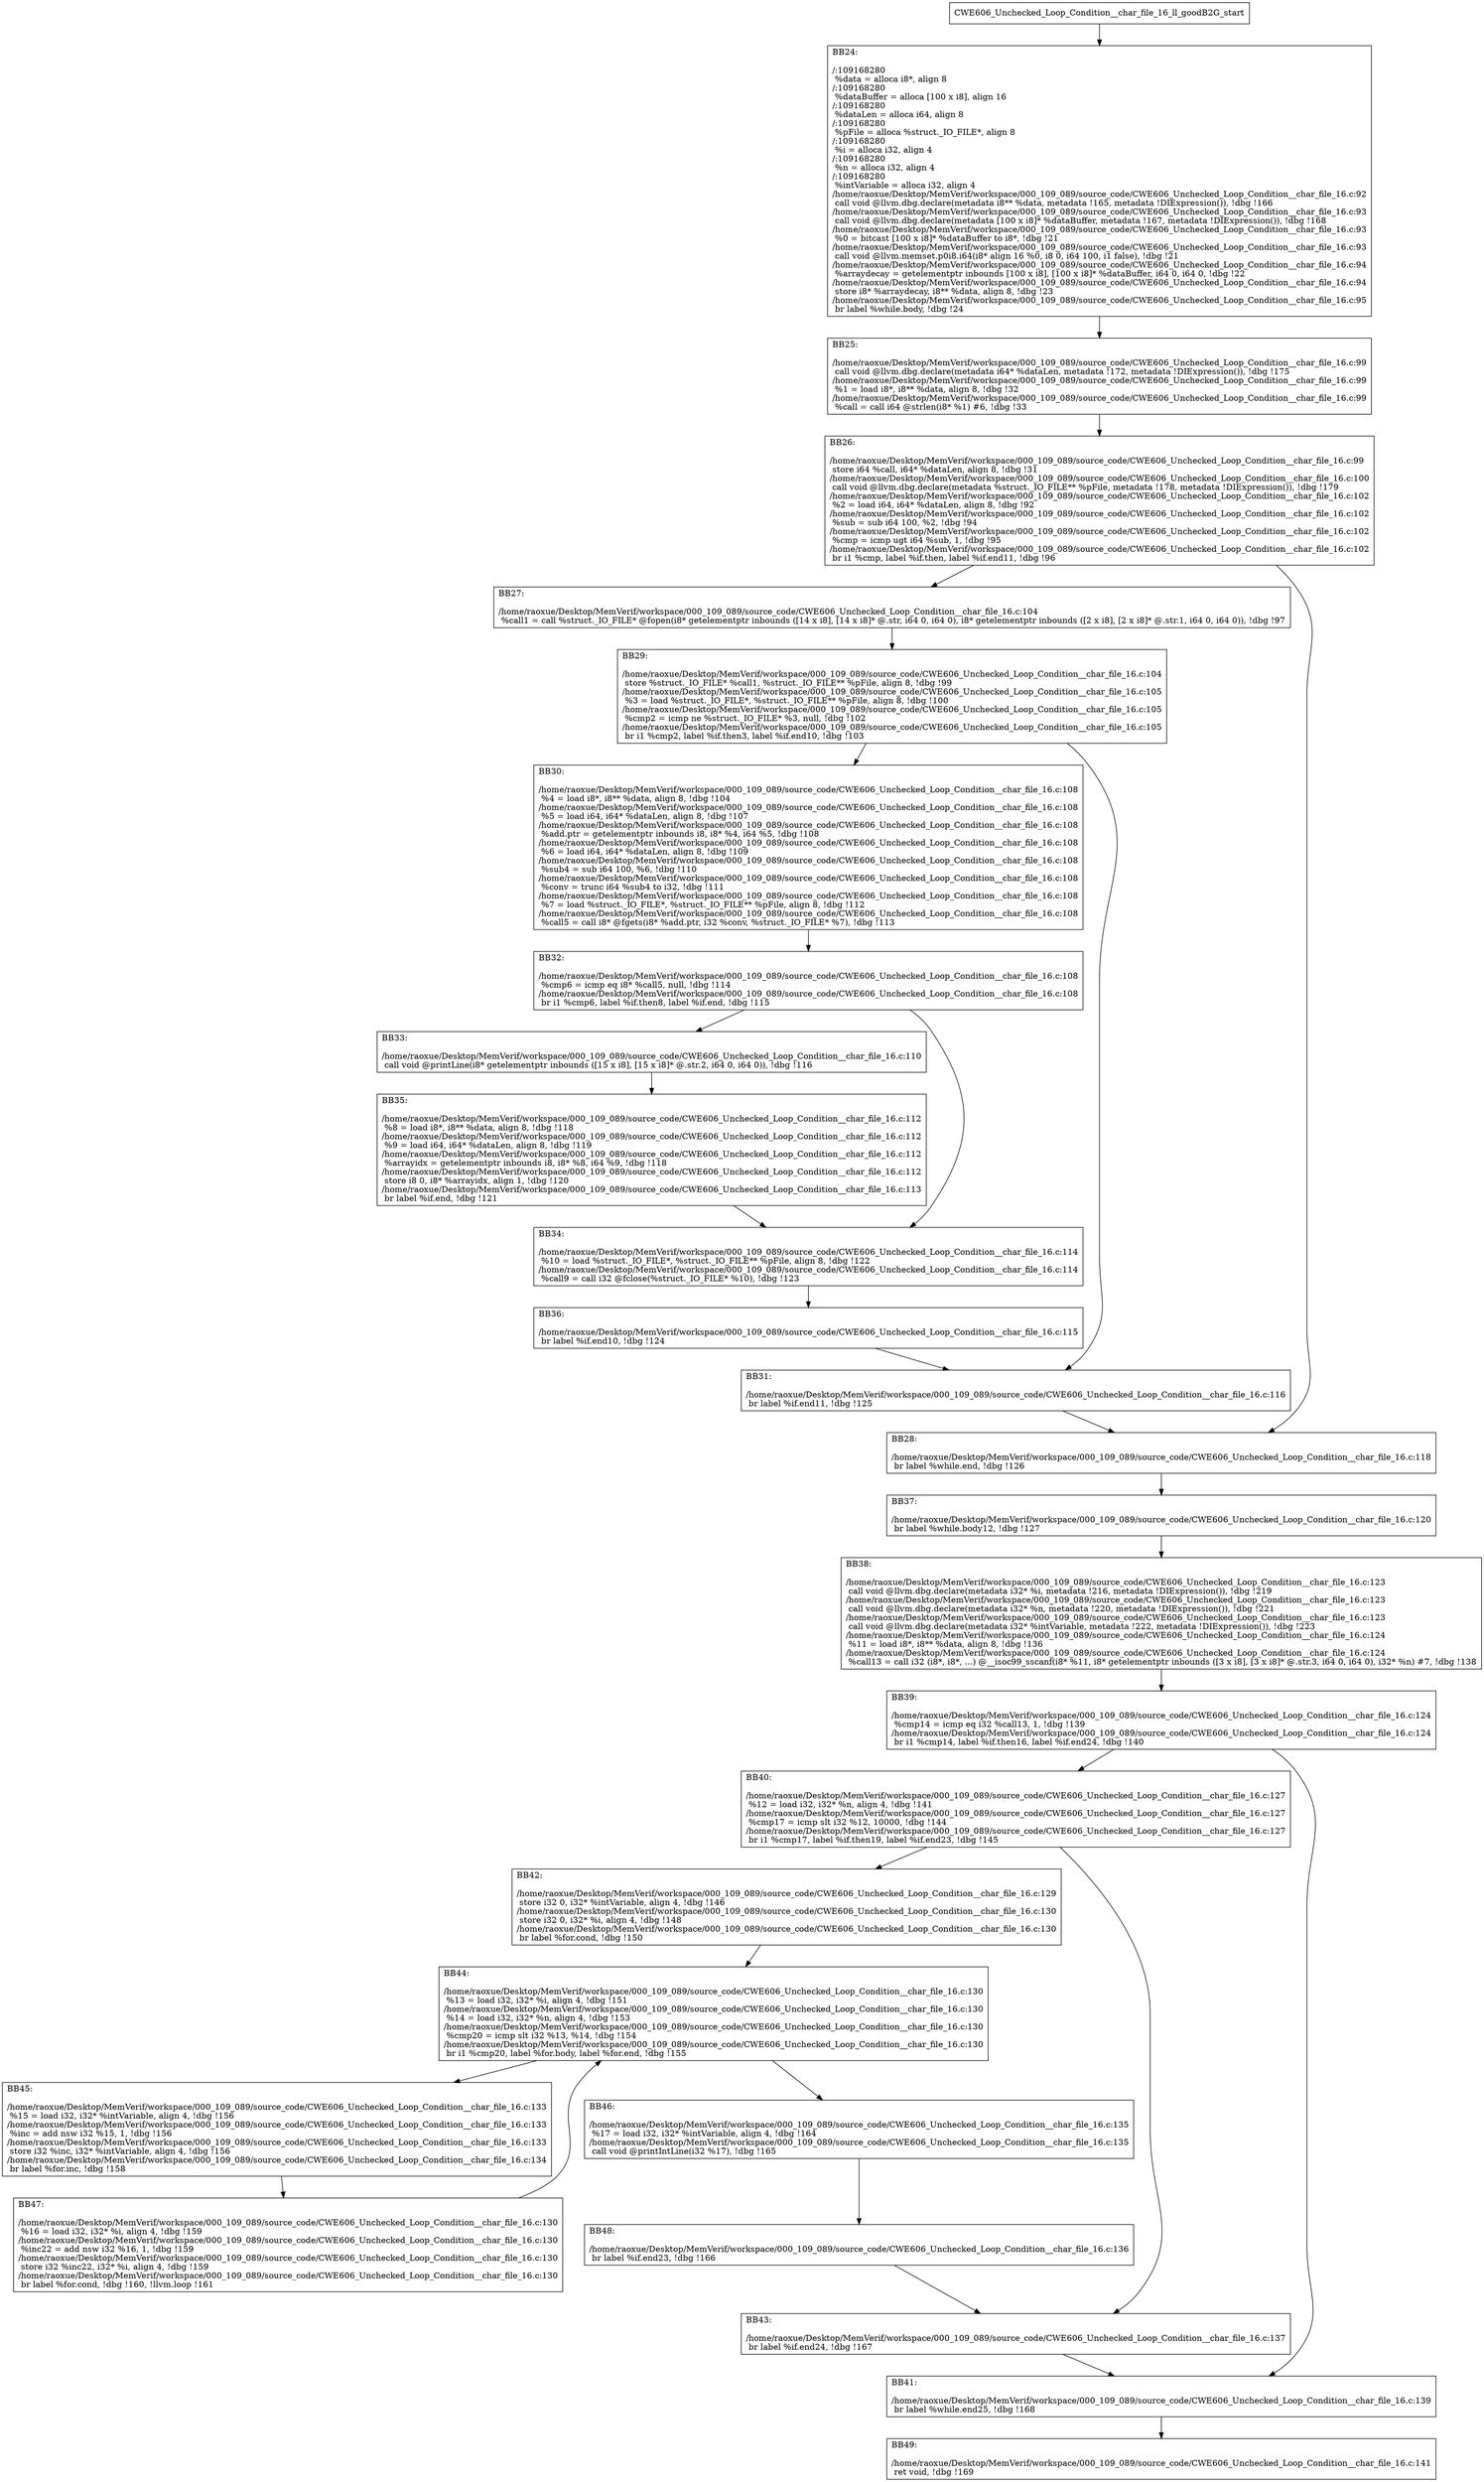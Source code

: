 digraph "CFG for'CWE606_Unchecked_Loop_Condition__char_file_16_ll_goodB2G' function" {
	BBCWE606_Unchecked_Loop_Condition__char_file_16_ll_goodB2G_start[shape=record,label="{CWE606_Unchecked_Loop_Condition__char_file_16_ll_goodB2G_start}"];
	BBCWE606_Unchecked_Loop_Condition__char_file_16_ll_goodB2G_start-> CWE606_Unchecked_Loop_Condition__char_file_16_ll_goodB2GBB24;
	CWE606_Unchecked_Loop_Condition__char_file_16_ll_goodB2GBB24 [shape=record, label="{BB24:\l\l/:109168280\l
  %data = alloca i8*, align 8\l
/:109168280\l
  %dataBuffer = alloca [100 x i8], align 16\l
/:109168280\l
  %dataLen = alloca i64, align 8\l
/:109168280\l
  %pFile = alloca %struct._IO_FILE*, align 8\l
/:109168280\l
  %i = alloca i32, align 4\l
/:109168280\l
  %n = alloca i32, align 4\l
/:109168280\l
  %intVariable = alloca i32, align 4\l
/home/raoxue/Desktop/MemVerif/workspace/000_109_089/source_code/CWE606_Unchecked_Loop_Condition__char_file_16.c:92\l
  call void @llvm.dbg.declare(metadata i8** %data, metadata !165, metadata !DIExpression()), !dbg !166\l
/home/raoxue/Desktop/MemVerif/workspace/000_109_089/source_code/CWE606_Unchecked_Loop_Condition__char_file_16.c:93\l
  call void @llvm.dbg.declare(metadata [100 x i8]* %dataBuffer, metadata !167, metadata !DIExpression()), !dbg !168\l
/home/raoxue/Desktop/MemVerif/workspace/000_109_089/source_code/CWE606_Unchecked_Loop_Condition__char_file_16.c:93\l
  %0 = bitcast [100 x i8]* %dataBuffer to i8*, !dbg !21\l
/home/raoxue/Desktop/MemVerif/workspace/000_109_089/source_code/CWE606_Unchecked_Loop_Condition__char_file_16.c:93\l
  call void @llvm.memset.p0i8.i64(i8* align 16 %0, i8 0, i64 100, i1 false), !dbg !21\l
/home/raoxue/Desktop/MemVerif/workspace/000_109_089/source_code/CWE606_Unchecked_Loop_Condition__char_file_16.c:94\l
  %arraydecay = getelementptr inbounds [100 x i8], [100 x i8]* %dataBuffer, i64 0, i64 0, !dbg !22\l
/home/raoxue/Desktop/MemVerif/workspace/000_109_089/source_code/CWE606_Unchecked_Loop_Condition__char_file_16.c:94\l
  store i8* %arraydecay, i8** %data, align 8, !dbg !23\l
/home/raoxue/Desktop/MemVerif/workspace/000_109_089/source_code/CWE606_Unchecked_Loop_Condition__char_file_16.c:95\l
  br label %while.body, !dbg !24\l
}"];
	CWE606_Unchecked_Loop_Condition__char_file_16_ll_goodB2GBB24-> CWE606_Unchecked_Loop_Condition__char_file_16_ll_goodB2GBB25;
	CWE606_Unchecked_Loop_Condition__char_file_16_ll_goodB2GBB25 [shape=record, label="{BB25:\l\l/home/raoxue/Desktop/MemVerif/workspace/000_109_089/source_code/CWE606_Unchecked_Loop_Condition__char_file_16.c:99\l
  call void @llvm.dbg.declare(metadata i64* %dataLen, metadata !172, metadata !DIExpression()), !dbg !175\l
/home/raoxue/Desktop/MemVerif/workspace/000_109_089/source_code/CWE606_Unchecked_Loop_Condition__char_file_16.c:99\l
  %1 = load i8*, i8** %data, align 8, !dbg !32\l
/home/raoxue/Desktop/MemVerif/workspace/000_109_089/source_code/CWE606_Unchecked_Loop_Condition__char_file_16.c:99\l
  %call = call i64 @strlen(i8* %1) #6, !dbg !33\l
}"];
	CWE606_Unchecked_Loop_Condition__char_file_16_ll_goodB2GBB25-> CWE606_Unchecked_Loop_Condition__char_file_16_ll_goodB2GBB26;
	CWE606_Unchecked_Loop_Condition__char_file_16_ll_goodB2GBB26 [shape=record, label="{BB26:\l\l/home/raoxue/Desktop/MemVerif/workspace/000_109_089/source_code/CWE606_Unchecked_Loop_Condition__char_file_16.c:99\l
  store i64 %call, i64* %dataLen, align 8, !dbg !31\l
/home/raoxue/Desktop/MemVerif/workspace/000_109_089/source_code/CWE606_Unchecked_Loop_Condition__char_file_16.c:100\l
  call void @llvm.dbg.declare(metadata %struct._IO_FILE** %pFile, metadata !178, metadata !DIExpression()), !dbg !179\l
/home/raoxue/Desktop/MemVerif/workspace/000_109_089/source_code/CWE606_Unchecked_Loop_Condition__char_file_16.c:102\l
  %2 = load i64, i64* %dataLen, align 8, !dbg !92\l
/home/raoxue/Desktop/MemVerif/workspace/000_109_089/source_code/CWE606_Unchecked_Loop_Condition__char_file_16.c:102\l
  %sub = sub i64 100, %2, !dbg !94\l
/home/raoxue/Desktop/MemVerif/workspace/000_109_089/source_code/CWE606_Unchecked_Loop_Condition__char_file_16.c:102\l
  %cmp = icmp ugt i64 %sub, 1, !dbg !95\l
/home/raoxue/Desktop/MemVerif/workspace/000_109_089/source_code/CWE606_Unchecked_Loop_Condition__char_file_16.c:102\l
  br i1 %cmp, label %if.then, label %if.end11, !dbg !96\l
}"];
	CWE606_Unchecked_Loop_Condition__char_file_16_ll_goodB2GBB26-> CWE606_Unchecked_Loop_Condition__char_file_16_ll_goodB2GBB27;
	CWE606_Unchecked_Loop_Condition__char_file_16_ll_goodB2GBB26-> CWE606_Unchecked_Loop_Condition__char_file_16_ll_goodB2GBB28;
	CWE606_Unchecked_Loop_Condition__char_file_16_ll_goodB2GBB27 [shape=record, label="{BB27:\l\l/home/raoxue/Desktop/MemVerif/workspace/000_109_089/source_code/CWE606_Unchecked_Loop_Condition__char_file_16.c:104\l
  %call1 = call %struct._IO_FILE* @fopen(i8* getelementptr inbounds ([14 x i8], [14 x i8]* @.str, i64 0, i64 0), i8* getelementptr inbounds ([2 x i8], [2 x i8]* @.str.1, i64 0, i64 0)), !dbg !97\l
}"];
	CWE606_Unchecked_Loop_Condition__char_file_16_ll_goodB2GBB27-> CWE606_Unchecked_Loop_Condition__char_file_16_ll_goodB2GBB29;
	CWE606_Unchecked_Loop_Condition__char_file_16_ll_goodB2GBB29 [shape=record, label="{BB29:\l\l/home/raoxue/Desktop/MemVerif/workspace/000_109_089/source_code/CWE606_Unchecked_Loop_Condition__char_file_16.c:104\l
  store %struct._IO_FILE* %call1, %struct._IO_FILE** %pFile, align 8, !dbg !99\l
/home/raoxue/Desktop/MemVerif/workspace/000_109_089/source_code/CWE606_Unchecked_Loop_Condition__char_file_16.c:105\l
  %3 = load %struct._IO_FILE*, %struct._IO_FILE** %pFile, align 8, !dbg !100\l
/home/raoxue/Desktop/MemVerif/workspace/000_109_089/source_code/CWE606_Unchecked_Loop_Condition__char_file_16.c:105\l
  %cmp2 = icmp ne %struct._IO_FILE* %3, null, !dbg !102\l
/home/raoxue/Desktop/MemVerif/workspace/000_109_089/source_code/CWE606_Unchecked_Loop_Condition__char_file_16.c:105\l
  br i1 %cmp2, label %if.then3, label %if.end10, !dbg !103\l
}"];
	CWE606_Unchecked_Loop_Condition__char_file_16_ll_goodB2GBB29-> CWE606_Unchecked_Loop_Condition__char_file_16_ll_goodB2GBB30;
	CWE606_Unchecked_Loop_Condition__char_file_16_ll_goodB2GBB29-> CWE606_Unchecked_Loop_Condition__char_file_16_ll_goodB2GBB31;
	CWE606_Unchecked_Loop_Condition__char_file_16_ll_goodB2GBB30 [shape=record, label="{BB30:\l\l/home/raoxue/Desktop/MemVerif/workspace/000_109_089/source_code/CWE606_Unchecked_Loop_Condition__char_file_16.c:108\l
  %4 = load i8*, i8** %data, align 8, !dbg !104\l
/home/raoxue/Desktop/MemVerif/workspace/000_109_089/source_code/CWE606_Unchecked_Loop_Condition__char_file_16.c:108\l
  %5 = load i64, i64* %dataLen, align 8, !dbg !107\l
/home/raoxue/Desktop/MemVerif/workspace/000_109_089/source_code/CWE606_Unchecked_Loop_Condition__char_file_16.c:108\l
  %add.ptr = getelementptr inbounds i8, i8* %4, i64 %5, !dbg !108\l
/home/raoxue/Desktop/MemVerif/workspace/000_109_089/source_code/CWE606_Unchecked_Loop_Condition__char_file_16.c:108\l
  %6 = load i64, i64* %dataLen, align 8, !dbg !109\l
/home/raoxue/Desktop/MemVerif/workspace/000_109_089/source_code/CWE606_Unchecked_Loop_Condition__char_file_16.c:108\l
  %sub4 = sub i64 100, %6, !dbg !110\l
/home/raoxue/Desktop/MemVerif/workspace/000_109_089/source_code/CWE606_Unchecked_Loop_Condition__char_file_16.c:108\l
  %conv = trunc i64 %sub4 to i32, !dbg !111\l
/home/raoxue/Desktop/MemVerif/workspace/000_109_089/source_code/CWE606_Unchecked_Loop_Condition__char_file_16.c:108\l
  %7 = load %struct._IO_FILE*, %struct._IO_FILE** %pFile, align 8, !dbg !112\l
/home/raoxue/Desktop/MemVerif/workspace/000_109_089/source_code/CWE606_Unchecked_Loop_Condition__char_file_16.c:108\l
  %call5 = call i8* @fgets(i8* %add.ptr, i32 %conv, %struct._IO_FILE* %7), !dbg !113\l
}"];
	CWE606_Unchecked_Loop_Condition__char_file_16_ll_goodB2GBB30-> CWE606_Unchecked_Loop_Condition__char_file_16_ll_goodB2GBB32;
	CWE606_Unchecked_Loop_Condition__char_file_16_ll_goodB2GBB32 [shape=record, label="{BB32:\l\l/home/raoxue/Desktop/MemVerif/workspace/000_109_089/source_code/CWE606_Unchecked_Loop_Condition__char_file_16.c:108\l
  %cmp6 = icmp eq i8* %call5, null, !dbg !114\l
/home/raoxue/Desktop/MemVerif/workspace/000_109_089/source_code/CWE606_Unchecked_Loop_Condition__char_file_16.c:108\l
  br i1 %cmp6, label %if.then8, label %if.end, !dbg !115\l
}"];
	CWE606_Unchecked_Loop_Condition__char_file_16_ll_goodB2GBB32-> CWE606_Unchecked_Loop_Condition__char_file_16_ll_goodB2GBB33;
	CWE606_Unchecked_Loop_Condition__char_file_16_ll_goodB2GBB32-> CWE606_Unchecked_Loop_Condition__char_file_16_ll_goodB2GBB34;
	CWE606_Unchecked_Loop_Condition__char_file_16_ll_goodB2GBB33 [shape=record, label="{BB33:\l\l/home/raoxue/Desktop/MemVerif/workspace/000_109_089/source_code/CWE606_Unchecked_Loop_Condition__char_file_16.c:110\l
  call void @printLine(i8* getelementptr inbounds ([15 x i8], [15 x i8]* @.str.2, i64 0, i64 0)), !dbg !116\l
}"];
	CWE606_Unchecked_Loop_Condition__char_file_16_ll_goodB2GBB33-> CWE606_Unchecked_Loop_Condition__char_file_16_ll_goodB2GBB35;
	CWE606_Unchecked_Loop_Condition__char_file_16_ll_goodB2GBB35 [shape=record, label="{BB35:\l\l/home/raoxue/Desktop/MemVerif/workspace/000_109_089/source_code/CWE606_Unchecked_Loop_Condition__char_file_16.c:112\l
  %8 = load i8*, i8** %data, align 8, !dbg !118\l
/home/raoxue/Desktop/MemVerif/workspace/000_109_089/source_code/CWE606_Unchecked_Loop_Condition__char_file_16.c:112\l
  %9 = load i64, i64* %dataLen, align 8, !dbg !119\l
/home/raoxue/Desktop/MemVerif/workspace/000_109_089/source_code/CWE606_Unchecked_Loop_Condition__char_file_16.c:112\l
  %arrayidx = getelementptr inbounds i8, i8* %8, i64 %9, !dbg !118\l
/home/raoxue/Desktop/MemVerif/workspace/000_109_089/source_code/CWE606_Unchecked_Loop_Condition__char_file_16.c:112\l
  store i8 0, i8* %arrayidx, align 1, !dbg !120\l
/home/raoxue/Desktop/MemVerif/workspace/000_109_089/source_code/CWE606_Unchecked_Loop_Condition__char_file_16.c:113\l
  br label %if.end, !dbg !121\l
}"];
	CWE606_Unchecked_Loop_Condition__char_file_16_ll_goodB2GBB35-> CWE606_Unchecked_Loop_Condition__char_file_16_ll_goodB2GBB34;
	CWE606_Unchecked_Loop_Condition__char_file_16_ll_goodB2GBB34 [shape=record, label="{BB34:\l\l/home/raoxue/Desktop/MemVerif/workspace/000_109_089/source_code/CWE606_Unchecked_Loop_Condition__char_file_16.c:114\l
  %10 = load %struct._IO_FILE*, %struct._IO_FILE** %pFile, align 8, !dbg !122\l
/home/raoxue/Desktop/MemVerif/workspace/000_109_089/source_code/CWE606_Unchecked_Loop_Condition__char_file_16.c:114\l
  %call9 = call i32 @fclose(%struct._IO_FILE* %10), !dbg !123\l
}"];
	CWE606_Unchecked_Loop_Condition__char_file_16_ll_goodB2GBB34-> CWE606_Unchecked_Loop_Condition__char_file_16_ll_goodB2GBB36;
	CWE606_Unchecked_Loop_Condition__char_file_16_ll_goodB2GBB36 [shape=record, label="{BB36:\l\l/home/raoxue/Desktop/MemVerif/workspace/000_109_089/source_code/CWE606_Unchecked_Loop_Condition__char_file_16.c:115\l
  br label %if.end10, !dbg !124\l
}"];
	CWE606_Unchecked_Loop_Condition__char_file_16_ll_goodB2GBB36-> CWE606_Unchecked_Loop_Condition__char_file_16_ll_goodB2GBB31;
	CWE606_Unchecked_Loop_Condition__char_file_16_ll_goodB2GBB31 [shape=record, label="{BB31:\l\l/home/raoxue/Desktop/MemVerif/workspace/000_109_089/source_code/CWE606_Unchecked_Loop_Condition__char_file_16.c:116\l
  br label %if.end11, !dbg !125\l
}"];
	CWE606_Unchecked_Loop_Condition__char_file_16_ll_goodB2GBB31-> CWE606_Unchecked_Loop_Condition__char_file_16_ll_goodB2GBB28;
	CWE606_Unchecked_Loop_Condition__char_file_16_ll_goodB2GBB28 [shape=record, label="{BB28:\l\l/home/raoxue/Desktop/MemVerif/workspace/000_109_089/source_code/CWE606_Unchecked_Loop_Condition__char_file_16.c:118\l
  br label %while.end, !dbg !126\l
}"];
	CWE606_Unchecked_Loop_Condition__char_file_16_ll_goodB2GBB28-> CWE606_Unchecked_Loop_Condition__char_file_16_ll_goodB2GBB37;
	CWE606_Unchecked_Loop_Condition__char_file_16_ll_goodB2GBB37 [shape=record, label="{BB37:\l\l/home/raoxue/Desktop/MemVerif/workspace/000_109_089/source_code/CWE606_Unchecked_Loop_Condition__char_file_16.c:120\l
  br label %while.body12, !dbg !127\l
}"];
	CWE606_Unchecked_Loop_Condition__char_file_16_ll_goodB2GBB37-> CWE606_Unchecked_Loop_Condition__char_file_16_ll_goodB2GBB38;
	CWE606_Unchecked_Loop_Condition__char_file_16_ll_goodB2GBB38 [shape=record, label="{BB38:\l\l/home/raoxue/Desktop/MemVerif/workspace/000_109_089/source_code/CWE606_Unchecked_Loop_Condition__char_file_16.c:123\l
  call void @llvm.dbg.declare(metadata i32* %i, metadata !216, metadata !DIExpression()), !dbg !219\l
/home/raoxue/Desktop/MemVerif/workspace/000_109_089/source_code/CWE606_Unchecked_Loop_Condition__char_file_16.c:123\l
  call void @llvm.dbg.declare(metadata i32* %n, metadata !220, metadata !DIExpression()), !dbg !221\l
/home/raoxue/Desktop/MemVerif/workspace/000_109_089/source_code/CWE606_Unchecked_Loop_Condition__char_file_16.c:123\l
  call void @llvm.dbg.declare(metadata i32* %intVariable, metadata !222, metadata !DIExpression()), !dbg !223\l
/home/raoxue/Desktop/MemVerif/workspace/000_109_089/source_code/CWE606_Unchecked_Loop_Condition__char_file_16.c:124\l
  %11 = load i8*, i8** %data, align 8, !dbg !136\l
/home/raoxue/Desktop/MemVerif/workspace/000_109_089/source_code/CWE606_Unchecked_Loop_Condition__char_file_16.c:124\l
  %call13 = call i32 (i8*, i8*, ...) @__isoc99_sscanf(i8* %11, i8* getelementptr inbounds ([3 x i8], [3 x i8]* @.str.3, i64 0, i64 0), i32* %n) #7, !dbg !138\l
}"];
	CWE606_Unchecked_Loop_Condition__char_file_16_ll_goodB2GBB38-> CWE606_Unchecked_Loop_Condition__char_file_16_ll_goodB2GBB39;
	CWE606_Unchecked_Loop_Condition__char_file_16_ll_goodB2GBB39 [shape=record, label="{BB39:\l\l/home/raoxue/Desktop/MemVerif/workspace/000_109_089/source_code/CWE606_Unchecked_Loop_Condition__char_file_16.c:124\l
  %cmp14 = icmp eq i32 %call13, 1, !dbg !139\l
/home/raoxue/Desktop/MemVerif/workspace/000_109_089/source_code/CWE606_Unchecked_Loop_Condition__char_file_16.c:124\l
  br i1 %cmp14, label %if.then16, label %if.end24, !dbg !140\l
}"];
	CWE606_Unchecked_Loop_Condition__char_file_16_ll_goodB2GBB39-> CWE606_Unchecked_Loop_Condition__char_file_16_ll_goodB2GBB40;
	CWE606_Unchecked_Loop_Condition__char_file_16_ll_goodB2GBB39-> CWE606_Unchecked_Loop_Condition__char_file_16_ll_goodB2GBB41;
	CWE606_Unchecked_Loop_Condition__char_file_16_ll_goodB2GBB40 [shape=record, label="{BB40:\l\l/home/raoxue/Desktop/MemVerif/workspace/000_109_089/source_code/CWE606_Unchecked_Loop_Condition__char_file_16.c:127\l
  %12 = load i32, i32* %n, align 4, !dbg !141\l
/home/raoxue/Desktop/MemVerif/workspace/000_109_089/source_code/CWE606_Unchecked_Loop_Condition__char_file_16.c:127\l
  %cmp17 = icmp slt i32 %12, 10000, !dbg !144\l
/home/raoxue/Desktop/MemVerif/workspace/000_109_089/source_code/CWE606_Unchecked_Loop_Condition__char_file_16.c:127\l
  br i1 %cmp17, label %if.then19, label %if.end23, !dbg !145\l
}"];
	CWE606_Unchecked_Loop_Condition__char_file_16_ll_goodB2GBB40-> CWE606_Unchecked_Loop_Condition__char_file_16_ll_goodB2GBB42;
	CWE606_Unchecked_Loop_Condition__char_file_16_ll_goodB2GBB40-> CWE606_Unchecked_Loop_Condition__char_file_16_ll_goodB2GBB43;
	CWE606_Unchecked_Loop_Condition__char_file_16_ll_goodB2GBB42 [shape=record, label="{BB42:\l\l/home/raoxue/Desktop/MemVerif/workspace/000_109_089/source_code/CWE606_Unchecked_Loop_Condition__char_file_16.c:129\l
  store i32 0, i32* %intVariable, align 4, !dbg !146\l
/home/raoxue/Desktop/MemVerif/workspace/000_109_089/source_code/CWE606_Unchecked_Loop_Condition__char_file_16.c:130\l
  store i32 0, i32* %i, align 4, !dbg !148\l
/home/raoxue/Desktop/MemVerif/workspace/000_109_089/source_code/CWE606_Unchecked_Loop_Condition__char_file_16.c:130\l
  br label %for.cond, !dbg !150\l
}"];
	CWE606_Unchecked_Loop_Condition__char_file_16_ll_goodB2GBB42-> CWE606_Unchecked_Loop_Condition__char_file_16_ll_goodB2GBB44;
	CWE606_Unchecked_Loop_Condition__char_file_16_ll_goodB2GBB44 [shape=record, label="{BB44:\l\l/home/raoxue/Desktop/MemVerif/workspace/000_109_089/source_code/CWE606_Unchecked_Loop_Condition__char_file_16.c:130\l
  %13 = load i32, i32* %i, align 4, !dbg !151\l
/home/raoxue/Desktop/MemVerif/workspace/000_109_089/source_code/CWE606_Unchecked_Loop_Condition__char_file_16.c:130\l
  %14 = load i32, i32* %n, align 4, !dbg !153\l
/home/raoxue/Desktop/MemVerif/workspace/000_109_089/source_code/CWE606_Unchecked_Loop_Condition__char_file_16.c:130\l
  %cmp20 = icmp slt i32 %13, %14, !dbg !154\l
/home/raoxue/Desktop/MemVerif/workspace/000_109_089/source_code/CWE606_Unchecked_Loop_Condition__char_file_16.c:130\l
  br i1 %cmp20, label %for.body, label %for.end, !dbg !155\l
}"];
	CWE606_Unchecked_Loop_Condition__char_file_16_ll_goodB2GBB44-> CWE606_Unchecked_Loop_Condition__char_file_16_ll_goodB2GBB45;
	CWE606_Unchecked_Loop_Condition__char_file_16_ll_goodB2GBB44-> CWE606_Unchecked_Loop_Condition__char_file_16_ll_goodB2GBB46;
	CWE606_Unchecked_Loop_Condition__char_file_16_ll_goodB2GBB45 [shape=record, label="{BB45:\l\l/home/raoxue/Desktop/MemVerif/workspace/000_109_089/source_code/CWE606_Unchecked_Loop_Condition__char_file_16.c:133\l
  %15 = load i32, i32* %intVariable, align 4, !dbg !156\l
/home/raoxue/Desktop/MemVerif/workspace/000_109_089/source_code/CWE606_Unchecked_Loop_Condition__char_file_16.c:133\l
  %inc = add nsw i32 %15, 1, !dbg !156\l
/home/raoxue/Desktop/MemVerif/workspace/000_109_089/source_code/CWE606_Unchecked_Loop_Condition__char_file_16.c:133\l
  store i32 %inc, i32* %intVariable, align 4, !dbg !156\l
/home/raoxue/Desktop/MemVerif/workspace/000_109_089/source_code/CWE606_Unchecked_Loop_Condition__char_file_16.c:134\l
  br label %for.inc, !dbg !158\l
}"];
	CWE606_Unchecked_Loop_Condition__char_file_16_ll_goodB2GBB45-> CWE606_Unchecked_Loop_Condition__char_file_16_ll_goodB2GBB47;
	CWE606_Unchecked_Loop_Condition__char_file_16_ll_goodB2GBB47 [shape=record, label="{BB47:\l\l/home/raoxue/Desktop/MemVerif/workspace/000_109_089/source_code/CWE606_Unchecked_Loop_Condition__char_file_16.c:130\l
  %16 = load i32, i32* %i, align 4, !dbg !159\l
/home/raoxue/Desktop/MemVerif/workspace/000_109_089/source_code/CWE606_Unchecked_Loop_Condition__char_file_16.c:130\l
  %inc22 = add nsw i32 %16, 1, !dbg !159\l
/home/raoxue/Desktop/MemVerif/workspace/000_109_089/source_code/CWE606_Unchecked_Loop_Condition__char_file_16.c:130\l
  store i32 %inc22, i32* %i, align 4, !dbg !159\l
/home/raoxue/Desktop/MemVerif/workspace/000_109_089/source_code/CWE606_Unchecked_Loop_Condition__char_file_16.c:130\l
  br label %for.cond, !dbg !160, !llvm.loop !161\l
}"];
	CWE606_Unchecked_Loop_Condition__char_file_16_ll_goodB2GBB47-> CWE606_Unchecked_Loop_Condition__char_file_16_ll_goodB2GBB44;
	CWE606_Unchecked_Loop_Condition__char_file_16_ll_goodB2GBB46 [shape=record, label="{BB46:\l\l/home/raoxue/Desktop/MemVerif/workspace/000_109_089/source_code/CWE606_Unchecked_Loop_Condition__char_file_16.c:135\l
  %17 = load i32, i32* %intVariable, align 4, !dbg !164\l
/home/raoxue/Desktop/MemVerif/workspace/000_109_089/source_code/CWE606_Unchecked_Loop_Condition__char_file_16.c:135\l
  call void @printIntLine(i32 %17), !dbg !165\l
}"];
	CWE606_Unchecked_Loop_Condition__char_file_16_ll_goodB2GBB46-> CWE606_Unchecked_Loop_Condition__char_file_16_ll_goodB2GBB48;
	CWE606_Unchecked_Loop_Condition__char_file_16_ll_goodB2GBB48 [shape=record, label="{BB48:\l\l/home/raoxue/Desktop/MemVerif/workspace/000_109_089/source_code/CWE606_Unchecked_Loop_Condition__char_file_16.c:136\l
  br label %if.end23, !dbg !166\l
}"];
	CWE606_Unchecked_Loop_Condition__char_file_16_ll_goodB2GBB48-> CWE606_Unchecked_Loop_Condition__char_file_16_ll_goodB2GBB43;
	CWE606_Unchecked_Loop_Condition__char_file_16_ll_goodB2GBB43 [shape=record, label="{BB43:\l\l/home/raoxue/Desktop/MemVerif/workspace/000_109_089/source_code/CWE606_Unchecked_Loop_Condition__char_file_16.c:137\l
  br label %if.end24, !dbg !167\l
}"];
	CWE606_Unchecked_Loop_Condition__char_file_16_ll_goodB2GBB43-> CWE606_Unchecked_Loop_Condition__char_file_16_ll_goodB2GBB41;
	CWE606_Unchecked_Loop_Condition__char_file_16_ll_goodB2GBB41 [shape=record, label="{BB41:\l\l/home/raoxue/Desktop/MemVerif/workspace/000_109_089/source_code/CWE606_Unchecked_Loop_Condition__char_file_16.c:139\l
  br label %while.end25, !dbg !168\l
}"];
	CWE606_Unchecked_Loop_Condition__char_file_16_ll_goodB2GBB41-> CWE606_Unchecked_Loop_Condition__char_file_16_ll_goodB2GBB49;
	CWE606_Unchecked_Loop_Condition__char_file_16_ll_goodB2GBB49 [shape=record, label="{BB49:\l\l/home/raoxue/Desktop/MemVerif/workspace/000_109_089/source_code/CWE606_Unchecked_Loop_Condition__char_file_16.c:141\l
  ret void, !dbg !169\l
}"];
}
